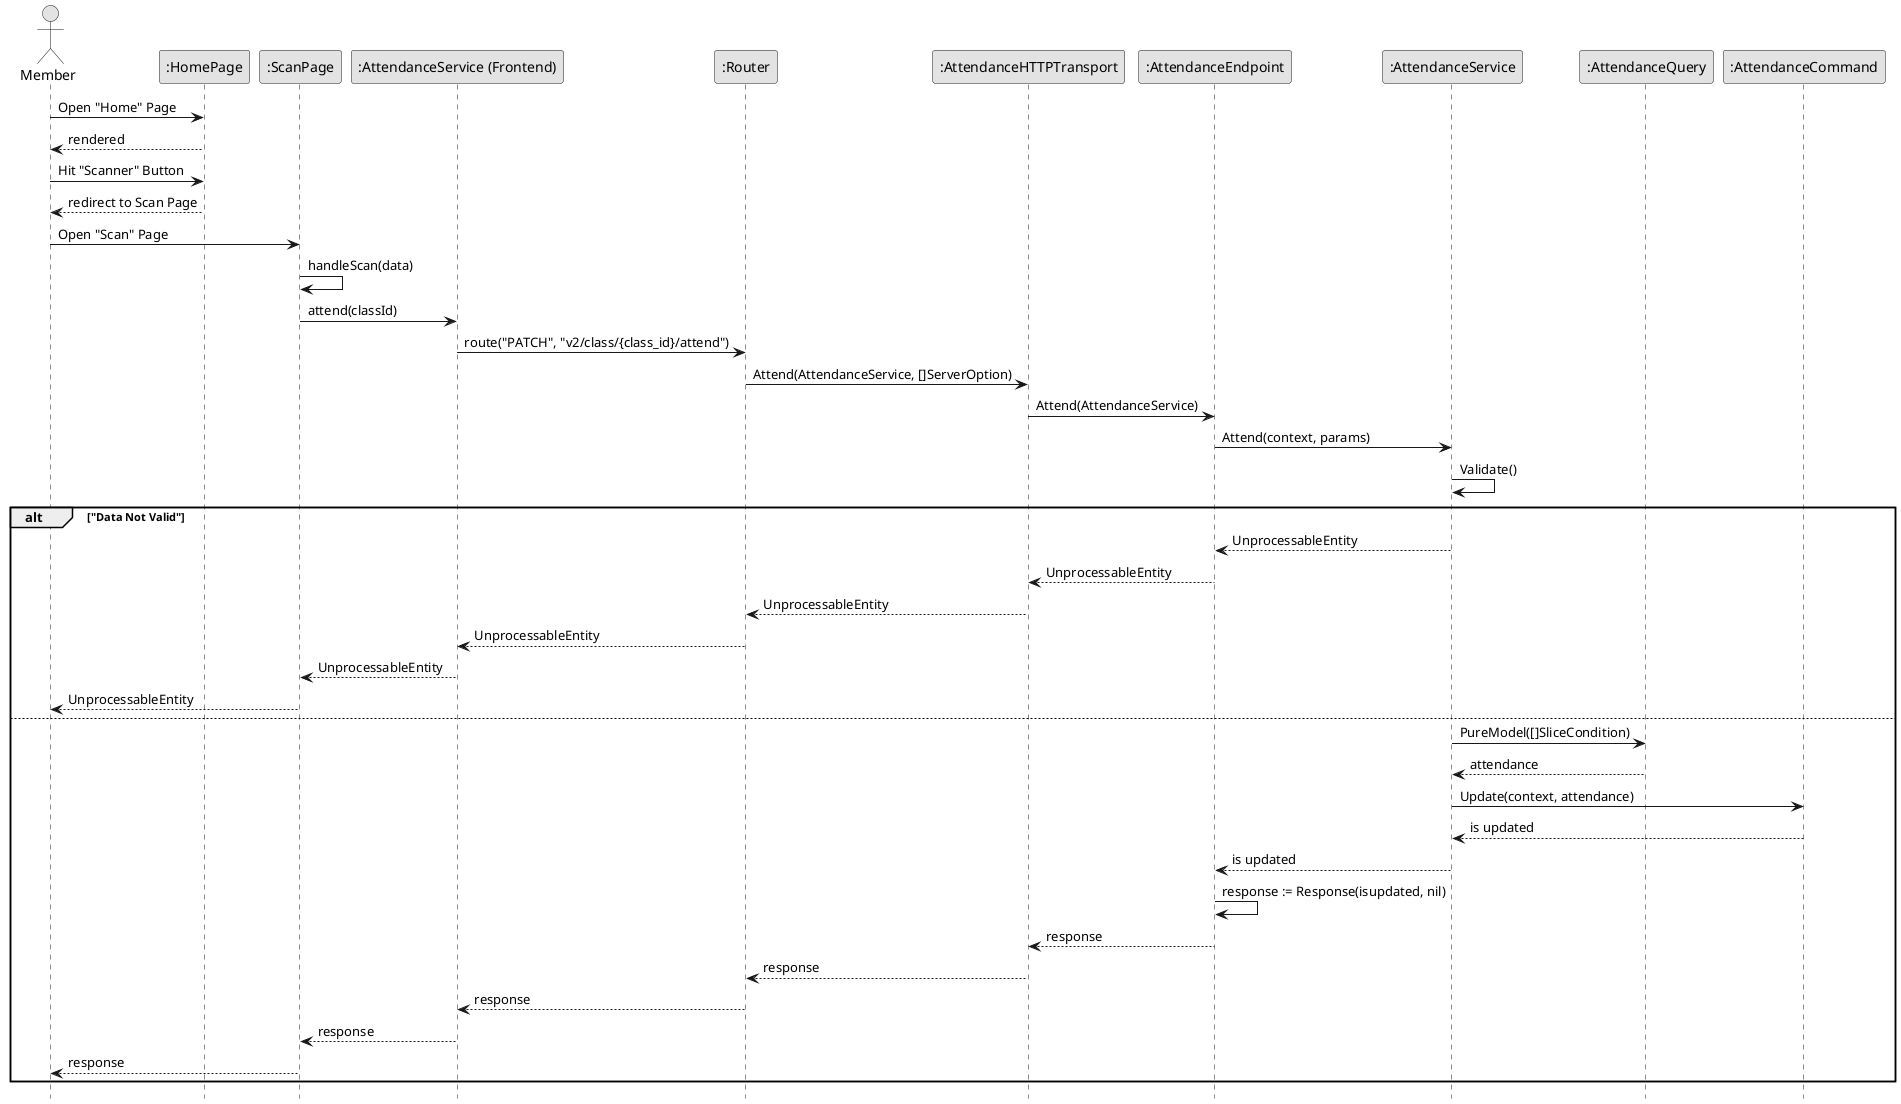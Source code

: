 @startuml Attend

skinparam Monochrome true
skinparam Shadowing false
hide footbox

actor Member
participant ":HomePage" as HomePage
participant ":ScanPage" as ScanPage
participant ":AttendanceService (Frontend)" as FEAttendanceService
participant ":Router" as Router
participant ":AttendanceHTTPTransport" as AttendanceHTTPTransport
participant ":AttendanceEndpoint" as AttendanceEndpoint
participant ":AttendanceService" as AttendanceService
participant ":AttendanceQuery" as AttendanceQuery
participant ":AttendanceCommand" as AttendanceCommand

Member->HomePage: Open "Home" Page
HomePage-->Member: rendered
Member->HomePage: Hit "Scanner" Button
HomePage-->Member: redirect to Scan Page

Member->ScanPage: Open "Scan" Page
ScanPage->ScanPage: handleScan(data)
ScanPage->FEAttendanceService: attend(classId)
FEAttendanceService->Router: route("PATCH", "v2/class/{class_id}/attend")
Router->AttendanceHTTPTransport: Attend(AttendanceService, []ServerOption)
AttendanceHTTPTransport->AttendanceEndpoint: Attend(AttendanceService)
AttendanceEndpoint->AttendanceService: Attend(context, params)

AttendanceService->AttendanceService: Validate()

alt "Data Not Valid"
    AttendanceService-->AttendanceEndpoint: UnprocessableEntity
    AttendanceEndpoint-->AttendanceHTTPTransport: UnprocessableEntity
    AttendanceHTTPTransport-->Router: UnprocessableEntity
    Router-->FEAttendanceService: UnprocessableEntity
    FEAttendanceService-->ScanPage: UnprocessableEntity
    ScanPage-->Member: UnprocessableEntity
else
    AttendanceService->AttendanceQuery: PureModel([]SliceCondition)
    AttendanceQuery-->AttendanceService: attendance

    AttendanceService->AttendanceCommand: Update(context, attendance)
    AttendanceCommand-->AttendanceService: is updated
    AttendanceService-->AttendanceEndpoint: is updated
    AttendanceEndpoint->AttendanceEndpoint: response := Response(isupdated, nil)
    AttendanceEndpoint-->AttendanceHTTPTransport: response
    AttendanceHTTPTransport-->Router: response
    Router-->FEAttendanceService: response
    FEAttendanceService-->ScanPage: response
    ScanPage-->Member: response
end

@enduml